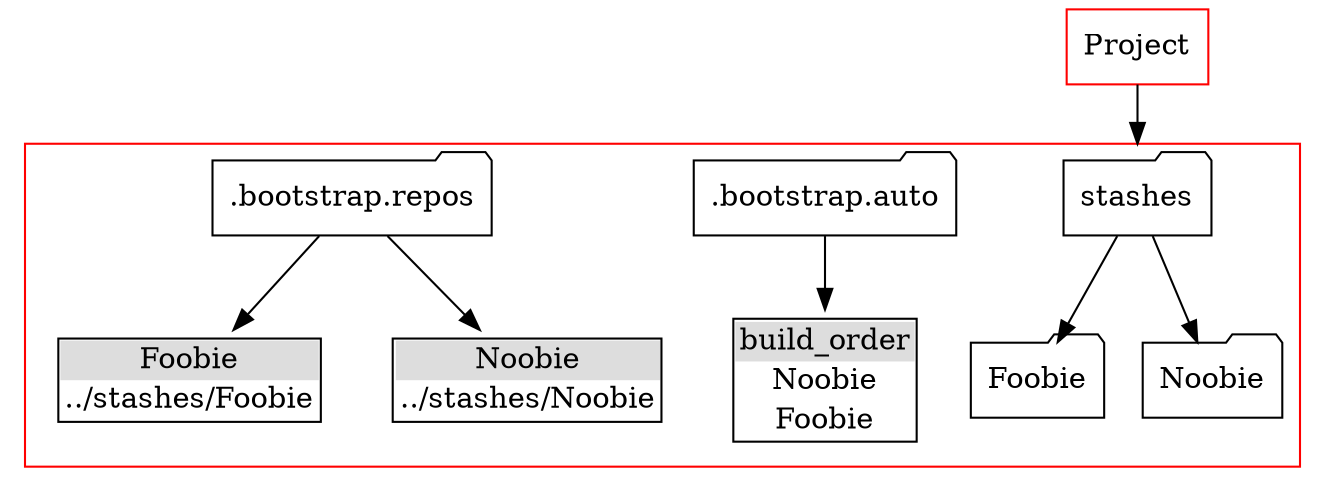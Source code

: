 digraph pic  {
  compound=true;
   node [shape= record];

   "1_Project" [ label="Project", color="red" ]

   node [shape= folder];

   "1_Project" -> "stashes"     [lhead=cluster_0];


   subgraph cluster_0 {
      color="red"
      node [shape= folder];
      "stashes"               -> "stashes#Foo"
      "stashes"               -> "stashes#Bar"

      ".bootstrap.auto"     -> "build_order"
      "build_order"        [ shape="none", label=< <TABLE BORDER="1" CELLBORDER="0" CELLSPACING="0">
<TR><TD bgcolor="#DDDDDD">build_order</TD></TR>
<TR><TD PORT="f0">Noobie</TD></TR>
<TR><TD PORT="f1">Foobie</TD></TR>
</TABLE>>];

      ".bootstrap.repos"
      ".bootstrap.repos"    -> "symlink.Foo"
      ".bootstrap.repos"    -> "symlink.Bar"

      "symlink.Foo"      [ shape="none", label=< <TABLE BORDER="1" CELLBORDER="0" CELLSPACING="0">
<TR><TD bgcolor="#DDDDDD">Foobie</TD></TR>
<TR><TD PORT="f3">../stashes/Foobie</TD></TR>
</TABLE>>];
      "symlink.Bar"      [ shape="none", label=< <TABLE BORDER="1" CELLBORDER="0" CELLSPACING="0">
<TR><TD bgcolor="#DDDDDD">Noobie</TD></TR>
<TR><TD PORT="f4">../stashes/Noobie</TD></TR>
</TABLE>>];

      "stashes"
      "stashes#Foo"                   [ label="Foobie" ]
      "stashes#Bar"                   [ label="Noobie"]
   }}
